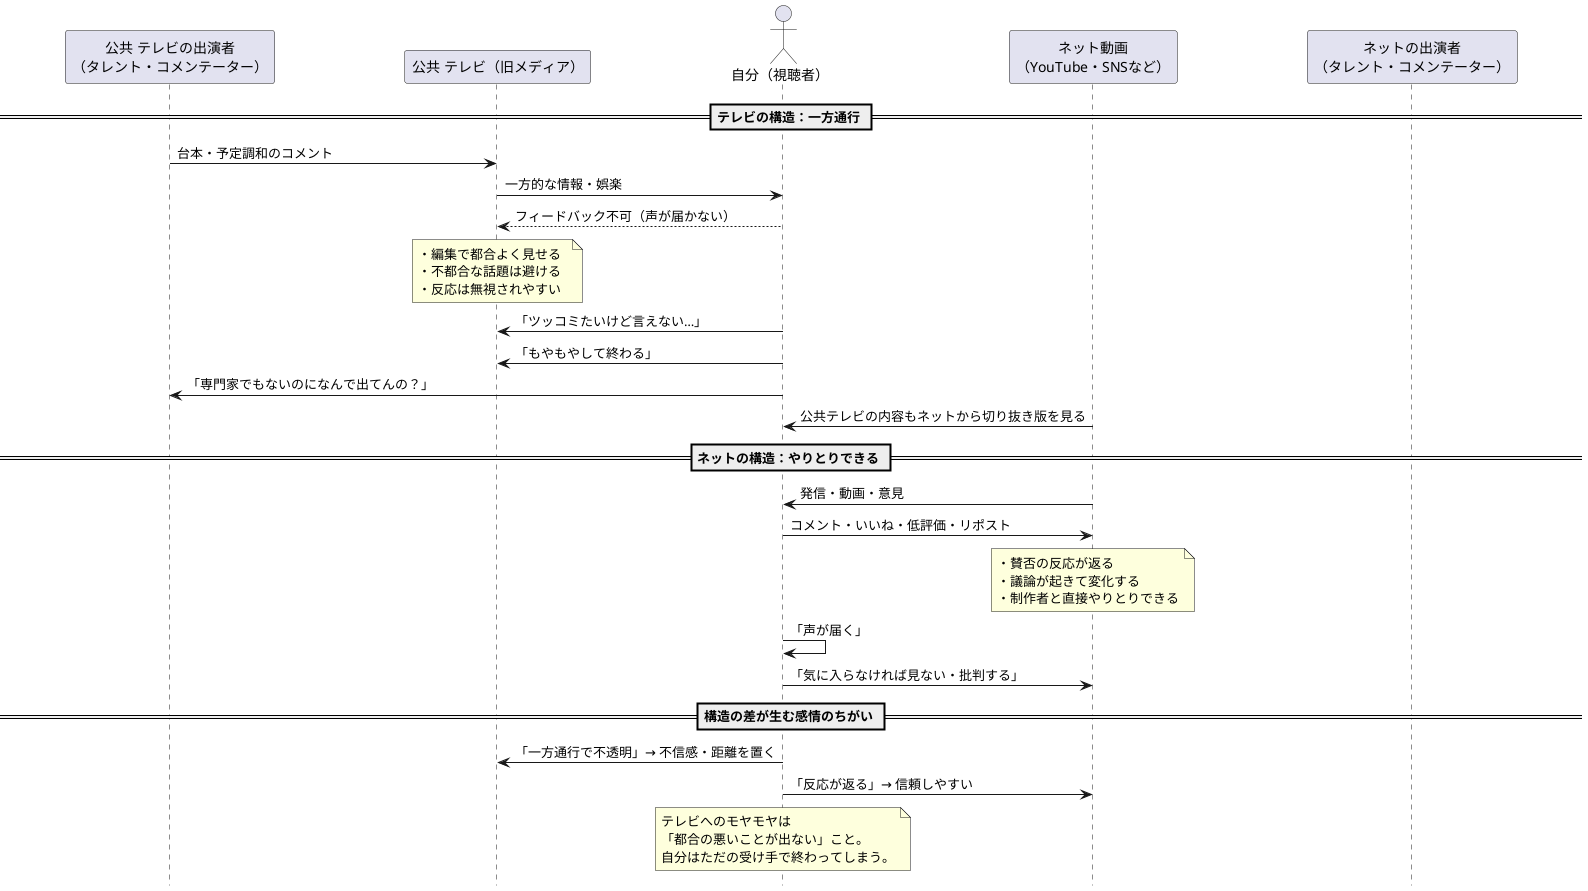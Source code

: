 @startuml
hide footbox
skinparam sequence {
  ParticipantPadding 60
  BoxPadding 20
}

participant "公共 テレビの出演者\n（タレント・コメンテーター）" as Tarento
participant "公共 テレビ（旧メディア）" as TV
actor "自分（視聴者）" as Viewer
participant "ネット動画\n（YouTube・SNSなど）" as NetVideo
participant "ネットの出演者\n（タレント・コメンテーター）" as NetTarento

== テレビの構造：一方通行 ==
Tarento -> TV : 台本・予定調和のコメント
TV -> Viewer : 一方的な情報・娯楽
Viewer --> TV : フィードバック不可（声が届かない）

note over TV
・編集で都合よく見せる  
・不都合な話題は避ける  
・反応は無視されやすい
end note

Viewer -> TV : 「ツッコミたいけど言えない…」  
Viewer -> TV : 「もやもやして終わる」
Viewer -> Tarento : 「専門家でもないのになんで出てんの？」
NetVideo -> Viewer : 公共テレビの内容もネットから切り抜き版を見る

== ネットの構造：やりとりできる ==
NetVideo -> Viewer : 発信・動画・意見
Viewer -> NetVideo : コメント・いいね・低評価・リポスト

note over NetVideo
・賛否の反応が返る  
・議論が起きて変化する  
・制作者と直接やりとりできる
end note

Viewer -> Viewer : 「声が届く」  
Viewer -> NetVideo : 「気に入らなければ見ない・批判する」

== 構造の差が生む感情のちがい ==
Viewer -> TV : 「一方通行で不透明」→ 不信感・距離を置く
Viewer -> NetVideo : 「反応が返る」→ 信頼しやすい

note over Viewer
テレビへのモヤモヤは  
「都合の悪いことが出ない」こと。  
自分はただの受け手で終わってしまう。
end note
@enduml